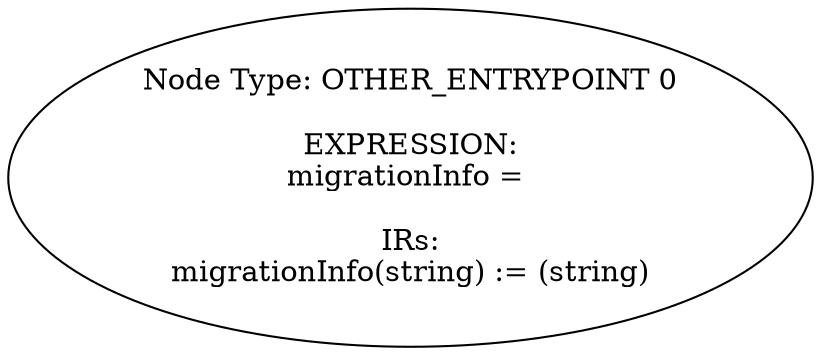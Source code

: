 digraph{
0[label="Node Type: OTHER_ENTRYPOINT 0

EXPRESSION:
migrationInfo = 

IRs:
migrationInfo(string) := (string)"];
}
